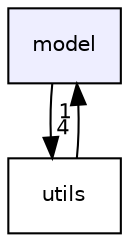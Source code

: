 digraph "model" {
  compound=true
  node [ fontsize="10", fontname="Helvetica"];
  edge [ labelfontsize="10", labelfontname="Helvetica"];
  dir_3f14f6767c31cb4a1d22c13c18cc6fc3 [shape=box, label="model", style="filled", fillcolor="#eeeeff", pencolor="black", URL="dir_3f14f6767c31cb4a1d22c13c18cc6fc3.html"];
  dir_cbdb8362360e11eafe2fa3bc74cf0ffd [shape=box label="utils" URL="dir_cbdb8362360e11eafe2fa3bc74cf0ffd.html"];
  dir_cbdb8362360e11eafe2fa3bc74cf0ffd->dir_3f14f6767c31cb4a1d22c13c18cc6fc3 [headlabel="1", labeldistance=1.5 headhref="dir_000001_000000.html"];
  dir_3f14f6767c31cb4a1d22c13c18cc6fc3->dir_cbdb8362360e11eafe2fa3bc74cf0ffd [headlabel="4", labeldistance=1.5 headhref="dir_000000_000001.html"];
}
